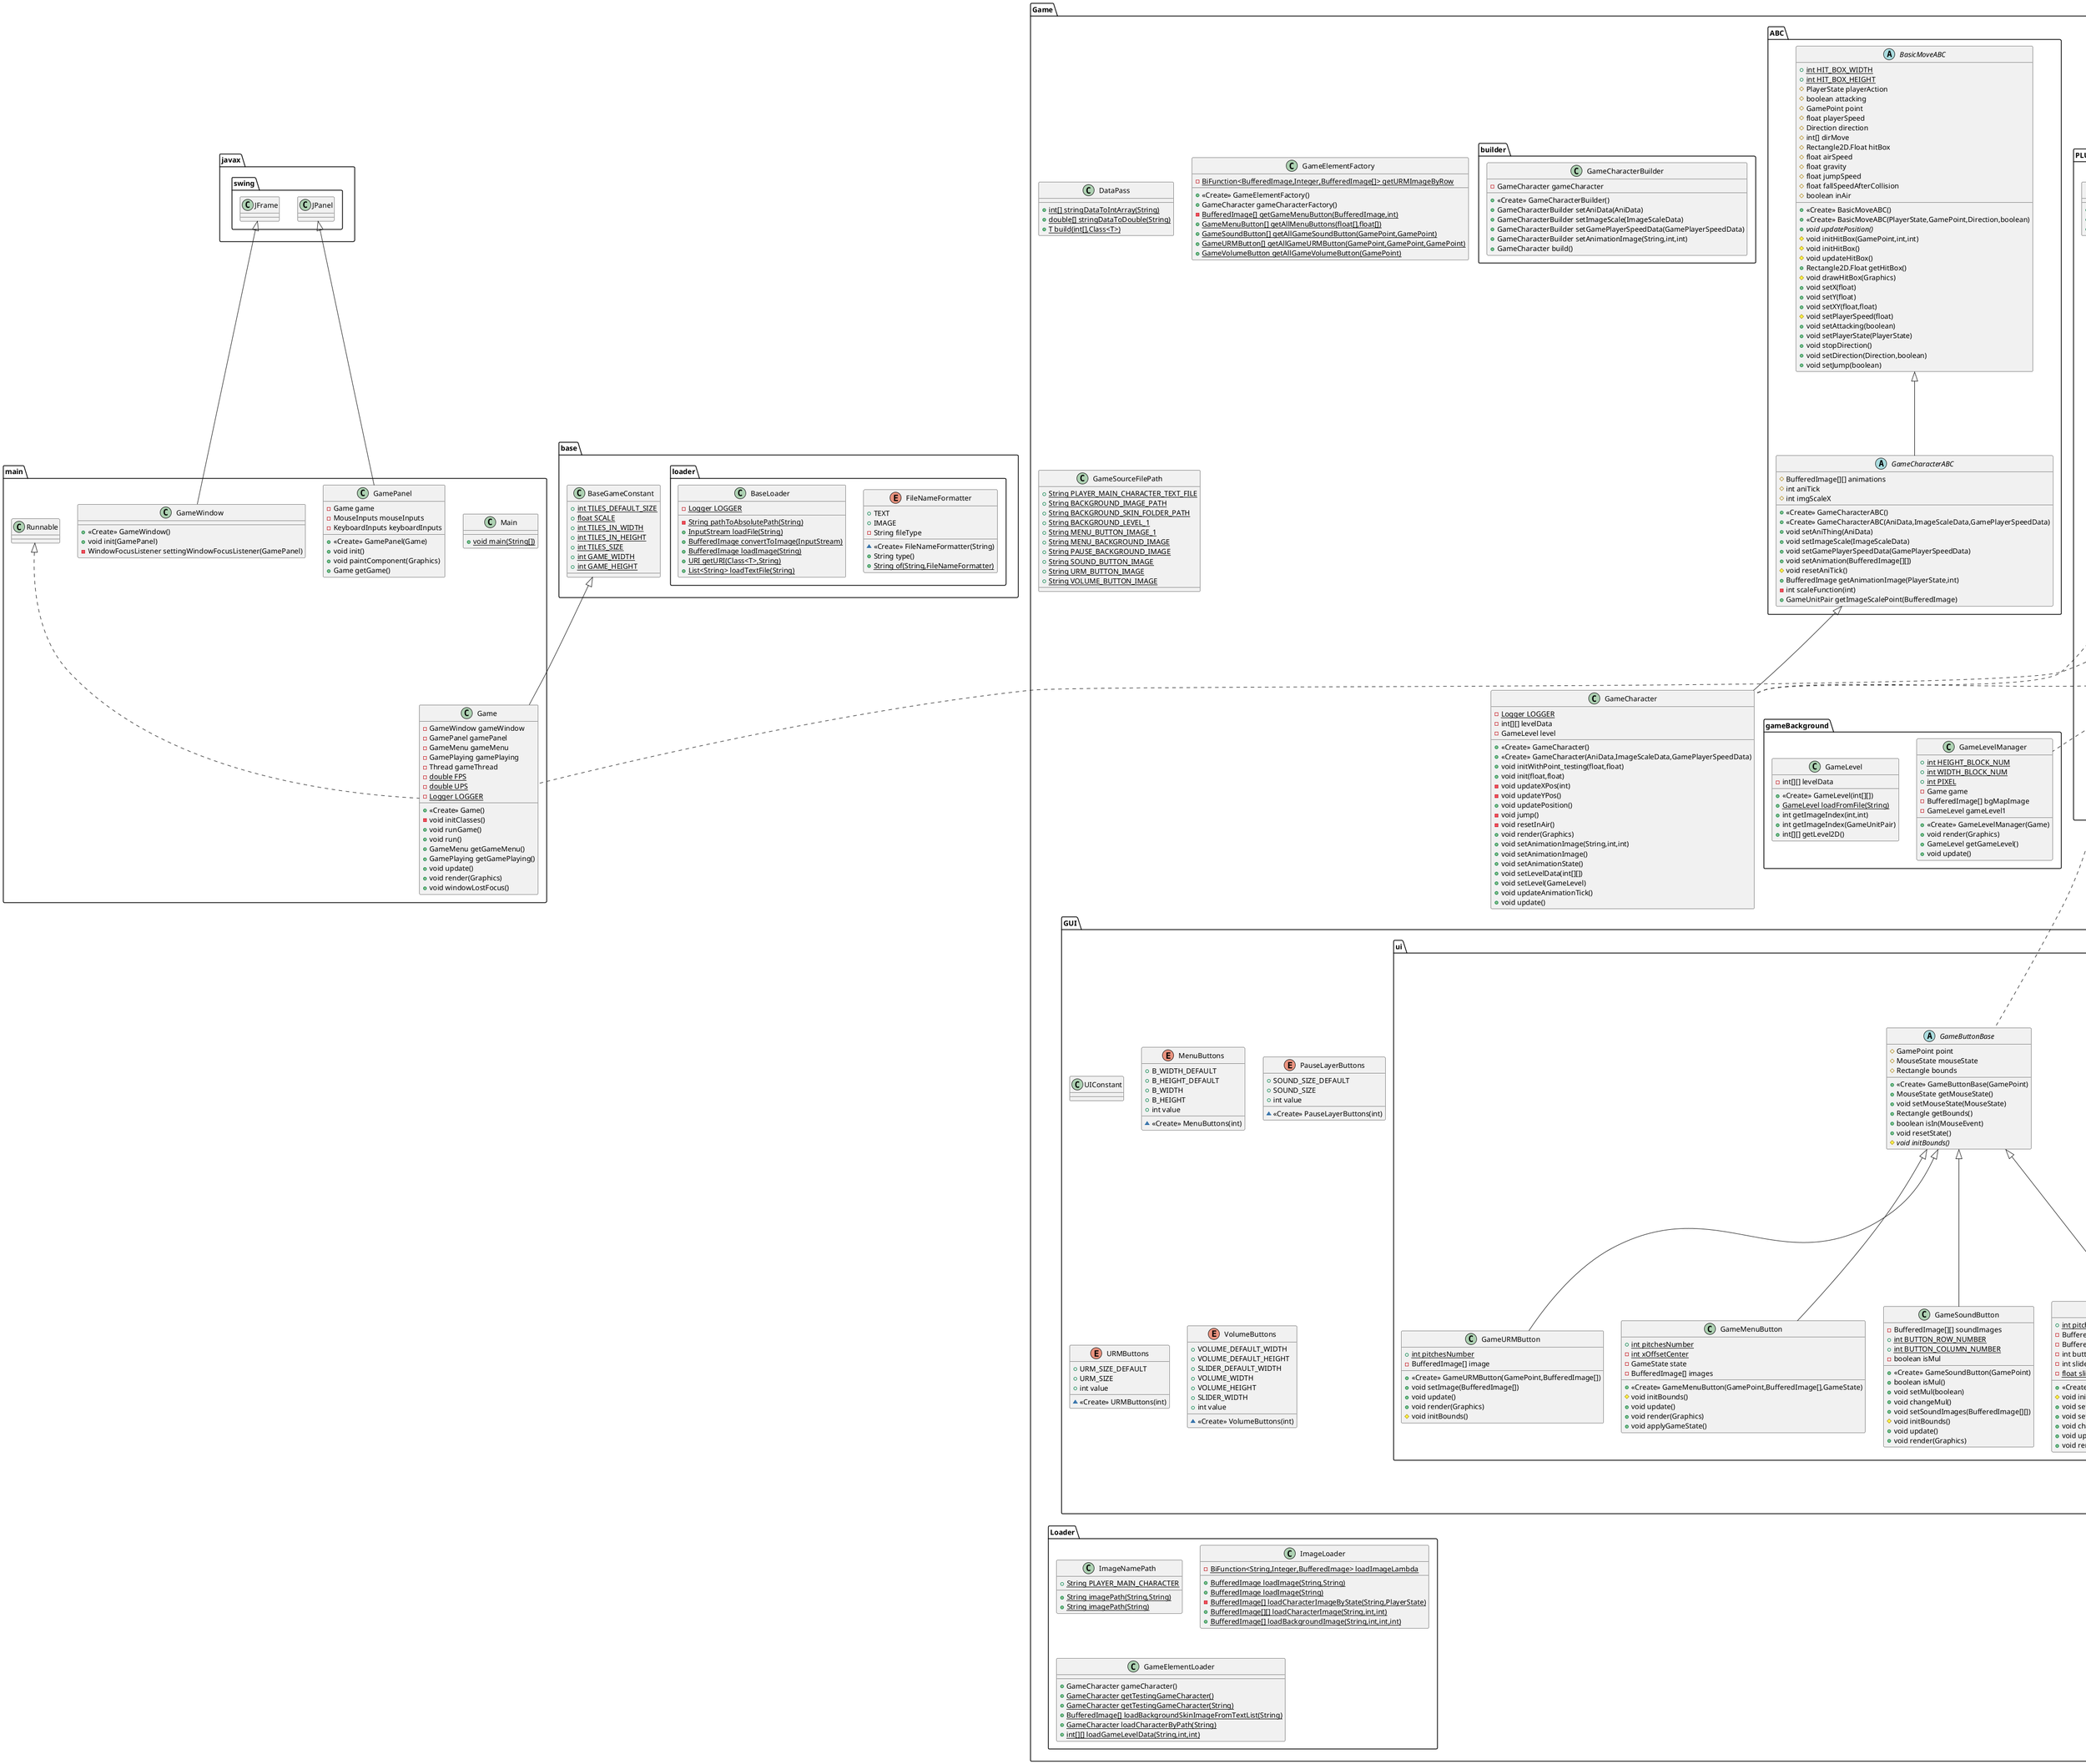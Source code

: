 @startuml
class Game.GUI.GamePlaying {
- GameLevelManager gameLevelManager
- GameCharacter player
- GamePauseDisplayLayer gamePauseDisplayLayer
- boolean paused
- {static} Logger LOGGER
+ <<Create>> GamePlaying(Game)
+ boolean isPaused()
+ void setPaused(boolean)
+ void initClass()
+ GameCharacter getPlayer()
+ void windowLostFocus()
+ void update()
+ void render(Graphics)
+ void mouseClicked(MouseEvent)
+ void mousePressed(MouseEvent)
+ void mouseReleased(MouseEvent)
+ void mouseEntered(MouseEvent)
+ void mouseExited(MouseEvent)
+ void mouseDragged(MouseEvent)
+ void mouseMoved(MouseEvent)
- void keyEventToPlayerMove(KeyEvent,boolean)
+ void keyTyped(KeyEvent)
+ void keyPressed(KeyEvent)
+ void keyReleased(KeyEvent)
}
abstract class Game.GUI.ui.GameButtonBase {
# GamePoint point
# MouseState mouseState
# Rectangle bounds
+ <<Create>> GameButtonBase(GamePoint)
+ MouseState getMouseState()
+ void setMouseState(MouseState)
+ Rectangle getBounds()
+ boolean isIn(MouseEvent)
+ void resetState()
# {abstract}void initBounds()
}
class main.Main {
+ {static} void main(String[])
}
enum base.loader.FileNameFormatter {
+  TEXT
+  IMAGE
- String fileType
~ <<Create>> FileNameFormatter(String)
+ String type()
+ {static} String of(String,FileNameFormatter)
}
class Game.DataPass {
+ {static} int[] stringDataToIntArray(String)
+ {static} double[] stringDataToDouble(String)
+ {static} T build(int[],Class<T>)
}
class main.Game {
- GameWindow gameWindow
- GamePanel gamePanel
- GameMenu gameMenu
- GamePlaying gamePlaying
- Thread gameThread
- {static} double FPS
- {static} double UPS
- {static} Logger LOGGER
+ <<Create>> Game()
- void initClasses()
+ void runGame()
+ void run()
+ GameMenu getGameMenu()
+ GamePlaying getGamePlaying()
+ void update()
+ void render(Graphics)
+ void windowLostFocus()
}
class logic.input.KeyboardInputs {
- Game game
+ <<Create>> KeyboardInputs(Game)
+ void keyTyped(KeyEvent)
+ void keyPressed(KeyEvent)
+ void keyReleased(KeyEvent)
}
abstract class Game.GUI.GameStateBase {
# Game game
+ <<Create>> GameStateBase(Game)
+ Game getGame()
+ boolean isIn(MouseEvent,GameMenuButton)
}
enum logic.input.Direction {
+  UP
+  DOWN
+  LEFT
+  RIGHT
+  NONE
+ String cmd
+ int index
~ <<Create>> Direction(String,int)
+ boolean isMoving()
}
class Game.GameElementFactory {
- {static} BiFunction<BufferedImage,Integer,BufferedImage[]> getURMImageByRow
+ <<Create>> GameElementFactory()
+ GameCharacter gameCharacterFactory()
- {static} BufferedImage[] getGameMenuButton(BufferedImage,int)
+ {static} GameMenuButton[] getAllMenuButtons(float[],float[])
+ {static} GameSoundButton[] getAllGameSoundButton(GamePoint,GamePoint)
+ {static} GameURMButton[] getAllGameURMButton(GamePoint,GamePoint,GamePoint)
+ {static} GameVolumeButton getAllGameVolumeButton(GamePoint)
}
class logic.Controller.GameHelpMethods {
- {static} boolean outOfWindow(float,float)
- {static} boolean IsSolid(float,float,GameLevel)
+ {static} boolean canMoveHere(GamePoint,float,float,GameLevel)
+ {static} boolean isOnTheFloor(GamePoint,float,float,GameLevel)
}
class logic.input.MouseInputs {
- Game game
+ <<Create>> MouseInputs(Game)
+ void mouseDragged(MouseEvent)
+ void mouseMoved(MouseEvent)
+ void mouseClicked(MouseEvent)
+ void mousePressed(MouseEvent)
+ void mouseReleased(MouseEvent)
+ void mouseEntered(MouseEvent)
+ void mouseExited(MouseEvent)
}
enum Game.state.GameState {
+  PLAYING
+  MENU
+  OPTIONS
+  QUITS
- {static} GameState state
- {static} Logger LOGGER
+ {static} GameState[] MENU_GAME_STATES_CHOOSE
+ {static} GameState getState()
+ {static} void setState(GameState)
}
enum Game.gameBase.GameCalculator {
+  ADD
+  SUB
+  MUL
+  DIV
+ {static} GameUnitPair calculate(int,int,GameCalculator,int)
+ {static} GameUnitPair calculate(int,int,GameCalculatorLambda)
}
class Game.Loader.ImageNamePath {
+ {static} String PLAYER_MAIN_CHARACTER
+ {static} String imagePath(String,String)
+ {static} String imagePath(String)
}
class Game.GameSourceFilePath {
+ {static} String PLAYER_MAIN_CHARACTER_TEXT_FILE
+ {static} String BACKGROUND_IMAGE_PATH
+ {static} String BACKGROUND_SKIN_FOLDER_PATH
+ {static} String BACKGROUND_LEVEL_1
+ {static} String MENU_BUTTON_IMAGE_1
+ {static} String MENU_BACKGROUND_IMAGE
+ {static} String PAUSE_BACKGROUND_IMAGE
+ {static} String SOUND_BUTTON_IMAGE
+ {static} String URM_BUTTON_IMAGE
+ {static} String VOLUME_BUTTON_IMAGE
}
class Game.gameBase.GamePoint {
+ <<Create>> GamePoint()
+ <<Create>> GamePoint(int,int)
+ <<Create>> GamePoint(float,float)
+ <<Create>> GamePoint(GameUnitPair)
+ <<Create>> GamePoint(Point)
+ {static} GamePoint buildGamePoint(int,int)
+ {static} GamePoint buildGamePoint(float,float)
+ {static} GamePoint buildGamePoint(GameUnitPair)
+ {static} GamePoint buildGamePoint(Point)
+ void addToX(float)
+ void subToX(float)
+ void mulToX(float)
+ void divToX(float)
+ void addToY(float)
+ void subToY(float)
+ void mulToY(float)
+ void divToY(float)
+ boolean equals(Object)
+ String toString()
+ {static} double distance(GameUnitPair,GameUnitPair)
+ {static} GamePoint add(GameUnitPair,GameUnitPair)
+ {static} GamePoint sub(GameUnitPair,GameUnitPair)
+ {static} GamePoint mul(GameUnitPair,GameUnitPair)
+ {static} double dot(GameUnitPair,GameUnitPair)
}
interface Game.PLUG.gameMath.GameLambda {
+ T func(T,T)
}
class Game.gameBackground.GameLevelManager {
+ {static} int HEIGHT_BLOCK_NUM
+ {static} int WIDTH_BLOCK_NUM
+ {static} int PIXEL
- Game game
- BufferedImage[] bgMapImage
- GameLevel gameLevel1
+ <<Create>> GameLevelManager(Game)
+ void render(Graphics)
+ GameLevel getGameLevel()
+ void update()
}
interface Game.PLUG.gameDrawer.GameUpdateInterface {
+ void update()
}
class Game.GUI.ui.GamePauseDisplayLayer {
- BufferedImage backgroundImage
- GamePlaying gamePlaying
- GameUnitPair bgWH
- GamePoint bgPoint
- GameSoundButton musicButton
- GameURMButton menuB
- GameVolumeButton volumeButtons
+ <<Create>> GamePauseDisplayLayer(GamePlaying)
- void createVolumeButtons()
- void createURMButton()
- void createSoundButton()
- void loadBackground()
+ void update()
+ void render(Graphics)
+ void mouseClicked(MouseEvent)
+ void mousePressed(MouseEvent)
+ void mouseReleased(MouseEvent)
+ void mouseEntered(MouseEvent)
+ void mouseExited(MouseEvent)
+ void mouseDragged(MouseEvent)
+ void mouseMoved(MouseEvent)
+ void keyTyped(KeyEvent)
+ void keyPressed(KeyEvent)
+ void keyReleased(KeyEvent)
}
class Game.GUI.ui.GameSoundButton {
- BufferedImage[][] soundImages
+ {static} int BUTTON_ROW_NUMBER
+ {static} int BUTTON_COLUMN_NUMBER
- boolean isMul
+ <<Create>> GameSoundButton(GamePoint)
+ boolean isMul()
+ void setMul(boolean)
+ void changeMul()
+ void setSoundImages(BufferedImage[][])
# void initBounds()
+ void update()
+ void render(Graphics)
}
abstract class Game.ABC.BasicMoveABC {
+ {static} int HIT_BOX_WIDTH
+ {static} int HIT_BOX_HEIGHT
# PlayerState playerAction
# boolean attacking
# GamePoint point
# float playerSpeed
# Direction direction
# int[] dirMove
# Rectangle2D.Float hitBox
# float airSpeed
# float gravity
# float jumpSpeed
# float fallSpeedAfterCollision
# boolean inAir
+ <<Create>> BasicMoveABC()
+ <<Create>> BasicMoveABC(PlayerState,GamePoint,Direction,boolean)
+ {abstract}void updatePosition()
# void initHitBox(GamePoint,int,int)
# void initHitBox()
# void updateHitBox()
+ Rectangle2D.Float getHitBox()
# void drawHitBox(Graphics)
+ void setX(float)
+ void setY(float)
+ void setXY(float,float)
# void setPlayerSpeed(float)
+ void setAttacking(boolean)
+ void setPlayerState(PlayerState)
+ void stopDirection()
+ void setDirection(Direction,boolean)
+ void setJump(boolean)
}
class Game.Loader.ImageLoader {
- {static} BiFunction<String,Integer,BufferedImage> loadImageLambda
+ {static} BufferedImage loadImage(String,String)
+ {static} BufferedImage loadImage(String)
- {static} BufferedImage[] loadCharacterImageByState(String,PlayerState)
+ {static} BufferedImage[][] loadCharacterImage(String,int,int)
+ {static} BufferedImage[] loadBackgroundImage(String,int,int,int)
}
class Game.GUI.ui.GameVolumeButton {
+ {static} int pitchesNumber
- BufferedImage[] image
- BufferedImage slider
- int buttonX
- int sliderMin
- {static} float sliderXOffset
+ <<Create>> GameVolumeButton(GamePoint,BufferedImage[],BufferedImage)
# void initBounds()
+ void setImage(BufferedImage[])
+ void setSlider(BufferedImage)
+ void changeX(int)
+ void update()
+ void render(Graphics)
}
class main.GamePanel {
- Game game
- MouseInputs mouseInputs
- KeyboardInputs keyboardInputs
+ <<Create>> GamePanel(Game)
+ void init()
+ void paintComponent(Graphics)
+ Game getGame()
}
class Game.gameBackground.GameLevel {
- int[][] levelData
+ <<Create>> GameLevel(int[][])
+ {static} GameLevel loadFromFile(String)
+ int getImageIndex(int,int)
+ int getImageIndex(GameUnitPair)
+ int[][] getLevel2D()
}
abstract class Game.ABC.GameCharacterABC {
# BufferedImage[][] animations
# int aniTick
# int imgScaleX
+ <<Create>> GameCharacterABC()
+ <<Create>> GameCharacterABC(AniData,ImageScaleData,GamePlayerSpeedData)
+ void setAniThing(AniData)
+ void setImageScale(ImageScaleData)
+ void setGamePlayerSpeedData(GamePlayerSpeedData)
+ void setAnimation(BufferedImage[][])
# void resetAniTick()
+ BufferedImage getAnimationImage(PlayerState,int)
- int scaleFunction(int)
+ GameUnitPair getImageScalePoint(BufferedImage)
}
class Game.GUI.GameMenu {
- {static} int MENU_BUTTON_NUMBER
- GameMenuButton[] buttons
- BufferedImage backgroundImage
- Point menuWH
- Point menuBgPoint
- {static} float[] xMenuArray
- {static} float[] yMenuArray
+ <<Create>> GameMenu(Game)
- void loadGameMenuBackgroundImage()
- void loadGameMenuButton()
+ void render(Graphics)
+ void update()
+ void mouseClicked(MouseEvent)
+ void mousePressed(MouseEvent)
+ void mouseReleased(MouseEvent)
- void resetButtons()
+ void mouseEntered(MouseEvent)
+ void mouseExited(MouseEvent)
+ void mouseDragged(MouseEvent)
+ void mouseMoved(MouseEvent)
+ void keyTyped(KeyEvent)
+ void keyPressed(KeyEvent)
+ void keyReleased(KeyEvent)
}
class Game.gameBase.GameUnitPair {
+ float x
+ <<Create>> GameUnitPair()
+ <<Create>> GameUnitPair(int,int)
+ <<Create>> GameUnitPair(float,float)
+ <<Create>> GameUnitPair(Point)
+ <<Create>> GameUnitPair(GameUnitPair)
+ {static} GameUnitPair buildGameUnitPair(int,int)
+ {static} GameUnitPair buildGameUnitPair(float,float)
+ {static} GameUnitPair buildGameUnitPair(Point)
+ GameUnitPair getPoint()
+ Point toIntPoint()
+ void setAll(float,float)
+ GameUnitPair getSizePoint()
+ void copy(GameUnitPair)
+ void copy(Point)
+ GameUnitPair add(float)
+ GameUnitPair sub(float)
+ GameUnitPair mul(float)
+ GameUnitPair div(float)
}
class Game.builder.GameCharacterBuilder {
- GameCharacter gameCharacter
+ <<Create>> GameCharacterBuilder()
+ GameCharacterBuilder setAniData(AniData)
+ GameCharacterBuilder setImageScale(ImageScaleData)
+ GameCharacterBuilder setGamePlayerSpeedData(GamePlayerSpeedData)
+ GameCharacterBuilder setAnimationImage(String,int,int)
+ GameCharacter build()
}
class Game.GUI.ui.GameURMButton {
+ {static} int pitchesNumber
- BufferedImage[] image
+ <<Create>> GameURMButton(GamePoint,BufferedImage[])
+ void setImage(BufferedImage[])
+ void update()
+ void render(Graphics)
# void initBounds()
}
class Game.Loader.GameElementLoader {
+ GameCharacter gameCharacter()
+ {static} GameCharacter getTestingGameCharacter()
+ {static} GameCharacter getTestingGameCharacter(String)
+ {static} BufferedImage[] loadBackgroundSkinImageFromTextList(String)
+ {static} GameCharacter loadCharacterByPath(String)
+ {static} int[][] loadGameLevelData(String,int,int)
}
class Game.GUI.ui.GameMenuButton {
+ {static} int pitchesNumber
- {static} int xOffsetCenter
- GameState state
- BufferedImage[] images
+ <<Create>> GameMenuButton(GamePoint,BufferedImage[],GameState)
# void initBounds()
+ void update()
+ void render(Graphics)
+ void applyGameState()
}
class main.GameWindow {
+ <<Create>> GameWindow()
+ void init(GamePanel)
- WindowFocusListener settingWindowFocusListener(GamePanel)
}
class Game.GUI.UIConstant {
}
enum Game.GUI.MenuButtons {
+  B_WIDTH_DEFAULT
+  B_HEIGHT_DEFAULT
+  B_WIDTH
+  B_HEIGHT
+ int value
~ <<Create>> MenuButtons(int)
}
enum Game.GUI.PauseLayerButtons {
+  SOUND_SIZE_DEFAULT
+  SOUND_SIZE
+ int value
~ <<Create>> PauseLayerButtons(int)
}
enum Game.GUI.URMButtons {
+  URM_SIZE_DEFAULT
+  URM_SIZE
+ int value
~ <<Create>> URMButtons(int)
}
enum Game.GUI.VolumeButtons {
+  VOLUME_DEFAULT_WIDTH
+  VOLUME_DEFAULT_HEIGHT
+  SLIDER_DEFAULT_WIDTH
+  VOLUME_WIDTH
+  VOLUME_HEIGHT
+  SLIDER_WIDTH
+ int value
~ <<Create>> VolumeButtons(int)
}
enum Game.state.PlayerState {
+  IDLE
+  MOVING
+  JUMP
+  ATTACKING
+  HIT
+  FALLING
+ int num
+ int frameNumber
+ String imageString
+ {static} PlayerState[] ALL_PLAYER_STATES
~ <<Create>> PlayerState(int,int,String)
}
class Game.GameCharacter {
- {static} Logger LOGGER
- int[][] levelData
- GameLevel level
+ <<Create>> GameCharacter()
+ <<Create>> GameCharacter(AniData,ImageScaleData,GamePlayerSpeedData)
+ void initWithPoint_testing(float,float)
+ void init(float,float)
- void updateXPos(int)
- void updateYPos()
+ void updatePosition()
- void jump()
- void resetInAir()
+ void render(Graphics)
+ void setAnimationImage(String,int,int)
+ void setAnimationImage()
+ void setAnimationState()
+ void setLevelData(int[][])
+ void setLevel(GameLevel)
+ void updateAnimationTick()
+ void update()
}
interface Game.PLUG.gameMath.GameCalculatorLambda {
+ int calculate(int)
}
interface Game.PLUG.GameCharacterInterface {
+ void setAnimationImage()
+ void setAnimationState()
+ void updateAnimationTick()
}
class base.loader.BaseLoader {
- {static} Logger LOGGER
- {static} String pathToAbsolutePath(String)
+ {static} InputStream loadFile(String)
+ {static} BufferedImage convertToImage(InputStream)
+ {static} BufferedImage loadImage(String)
+ {static} URI getURI(Class<T>,String)
+ {static} List<String> loadTextFile(String)
}
class base.BaseGameConstant {
+ {static} int TILES_DEFAULT_SIZE
+ {static} float SCALE
+ {static} int TILES_IN_WIDTH
+ {static} int TILES_IN_HEIGHT
+ {static} int TILES_SIZE
+ {static} int GAME_WIDTH
+ {static} int GAME_HEIGHT
}
enum Game.state.MouseState {
+  OVER
+  PRESS
+  NONE
+ int toDisplayIndex
~ <<Create>> MouseState(int)
}
interface Game.PLUG.GameStateMethod {
}
interface Game.PLUG.gameDrawer.GameAnimatedDrawer {
}
interface Game.PLUG.gameDrawer.GameRenderInterface {
+ void render(Graphics)
}


Game.PLUG.GameStateMethod <|.. Game.GUI.GamePlaying
Game.GUI.GameStateBase <|-- Game.GUI.GamePlaying
Game.PLUG.gameDrawer.GameAnimatedDrawer <|.. Game.GUI.ui.GameButtonBase
main.Runnable <|.. main.Game
Game.PLUG.gameDrawer.GameAnimatedDrawer <|.. main.Game
base.BaseGameConstant <|-- main.Game
java.awt.event.KeyListener <|.. logic.input.KeyboardInputs
java.awt.event.MouseListener <|.. logic.input.MouseInputs
java.awt.event.MouseMotionListener <|.. logic.input.MouseInputs
Game.gameBase.GameUnitPair <|-- Game.gameBase.GamePoint
Game.PLUG.gameDrawer.GameAnimatedDrawer <|.. Game.gameBackground.GameLevelManager
Game.PLUG.GameStateMethod <|.. Game.GUI.ui.GamePauseDisplayLayer
Game.GUI.ui.GameButtonBase <|-- Game.GUI.ui.GameSoundButton
Game.GUI.ui.GameButtonBase <|-- Game.GUI.ui.GameVolumeButton
javax.swing.JPanel <|-- main.GamePanel
Game.ABC.BasicMoveABC <|-- Game.ABC.GameCharacterABC
Game.PLUG.GameStateMethod <|.. Game.GUI.GameMenu
Game.GUI.GameStateBase <|-- Game.GUI.GameMenu
Game.GUI.ui.GameButtonBase <|-- Game.GUI.ui.GameURMButton
Game.GUI.ui.GameButtonBase <|-- Game.GUI.ui.GameMenuButton
javax.swing.JFrame <|-- main.GameWindow
Game.PLUG.GameCharacterInterface <|.. Game.GameCharacter
Game.PLUG.gameDrawer.GameAnimatedDrawer <|.. Game.GameCharacter
Game.ABC.GameCharacterABC <|-- Game.GameCharacter
Game.PLUG.gameDrawer.GameAnimatedDrawer <|-- Game.PLUG.GameStateMethod
java.awt.event.MouseListener <|-- Game.PLUG.GameStateMethod
java.awt.event.MouseMotionListener <|-- Game.PLUG.GameStateMethod
java.awt.event.KeyListener <|-- Game.PLUG.GameStateMethod
Game.PLUG.gameDrawer.GameUpdateInterface <|-- Game.PLUG.gameDrawer.GameAnimatedDrawer
Game.PLUG.gameDrawer.GameRenderInterface <|-- Game.PLUG.gameDrawer.GameAnimatedDrawer
@enduml